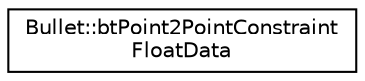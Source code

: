 digraph "Graphical Class Hierarchy"
{
  edge [fontname="Helvetica",fontsize="10",labelfontname="Helvetica",labelfontsize="10"];
  node [fontname="Helvetica",fontsize="10",shape=record];
  rankdir="LR";
  Node1 [label="Bullet::btPoint2PointConstraint\lFloatData",height=0.2,width=0.4,color="black", fillcolor="white", style="filled",URL="$class_bullet_1_1bt_point2_point_constraint_float_data.html"];
}

